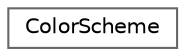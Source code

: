 digraph "Graphical Class Hierarchy"
{
 // LATEX_PDF_SIZE
  bgcolor="transparent";
  edge [fontname=Helvetica,fontsize=10,labelfontname=Helvetica,labelfontsize=10];
  node [fontname=Helvetica,fontsize=10,shape=box,height=0.2,width=0.4];
  rankdir="LR";
  Node0 [id="Node000000",label="ColorScheme",height=0.2,width=0.4,color="grey40", fillcolor="white", style="filled",URL="$d6/d72/struct_color_scheme.html",tooltip=" "];
}
